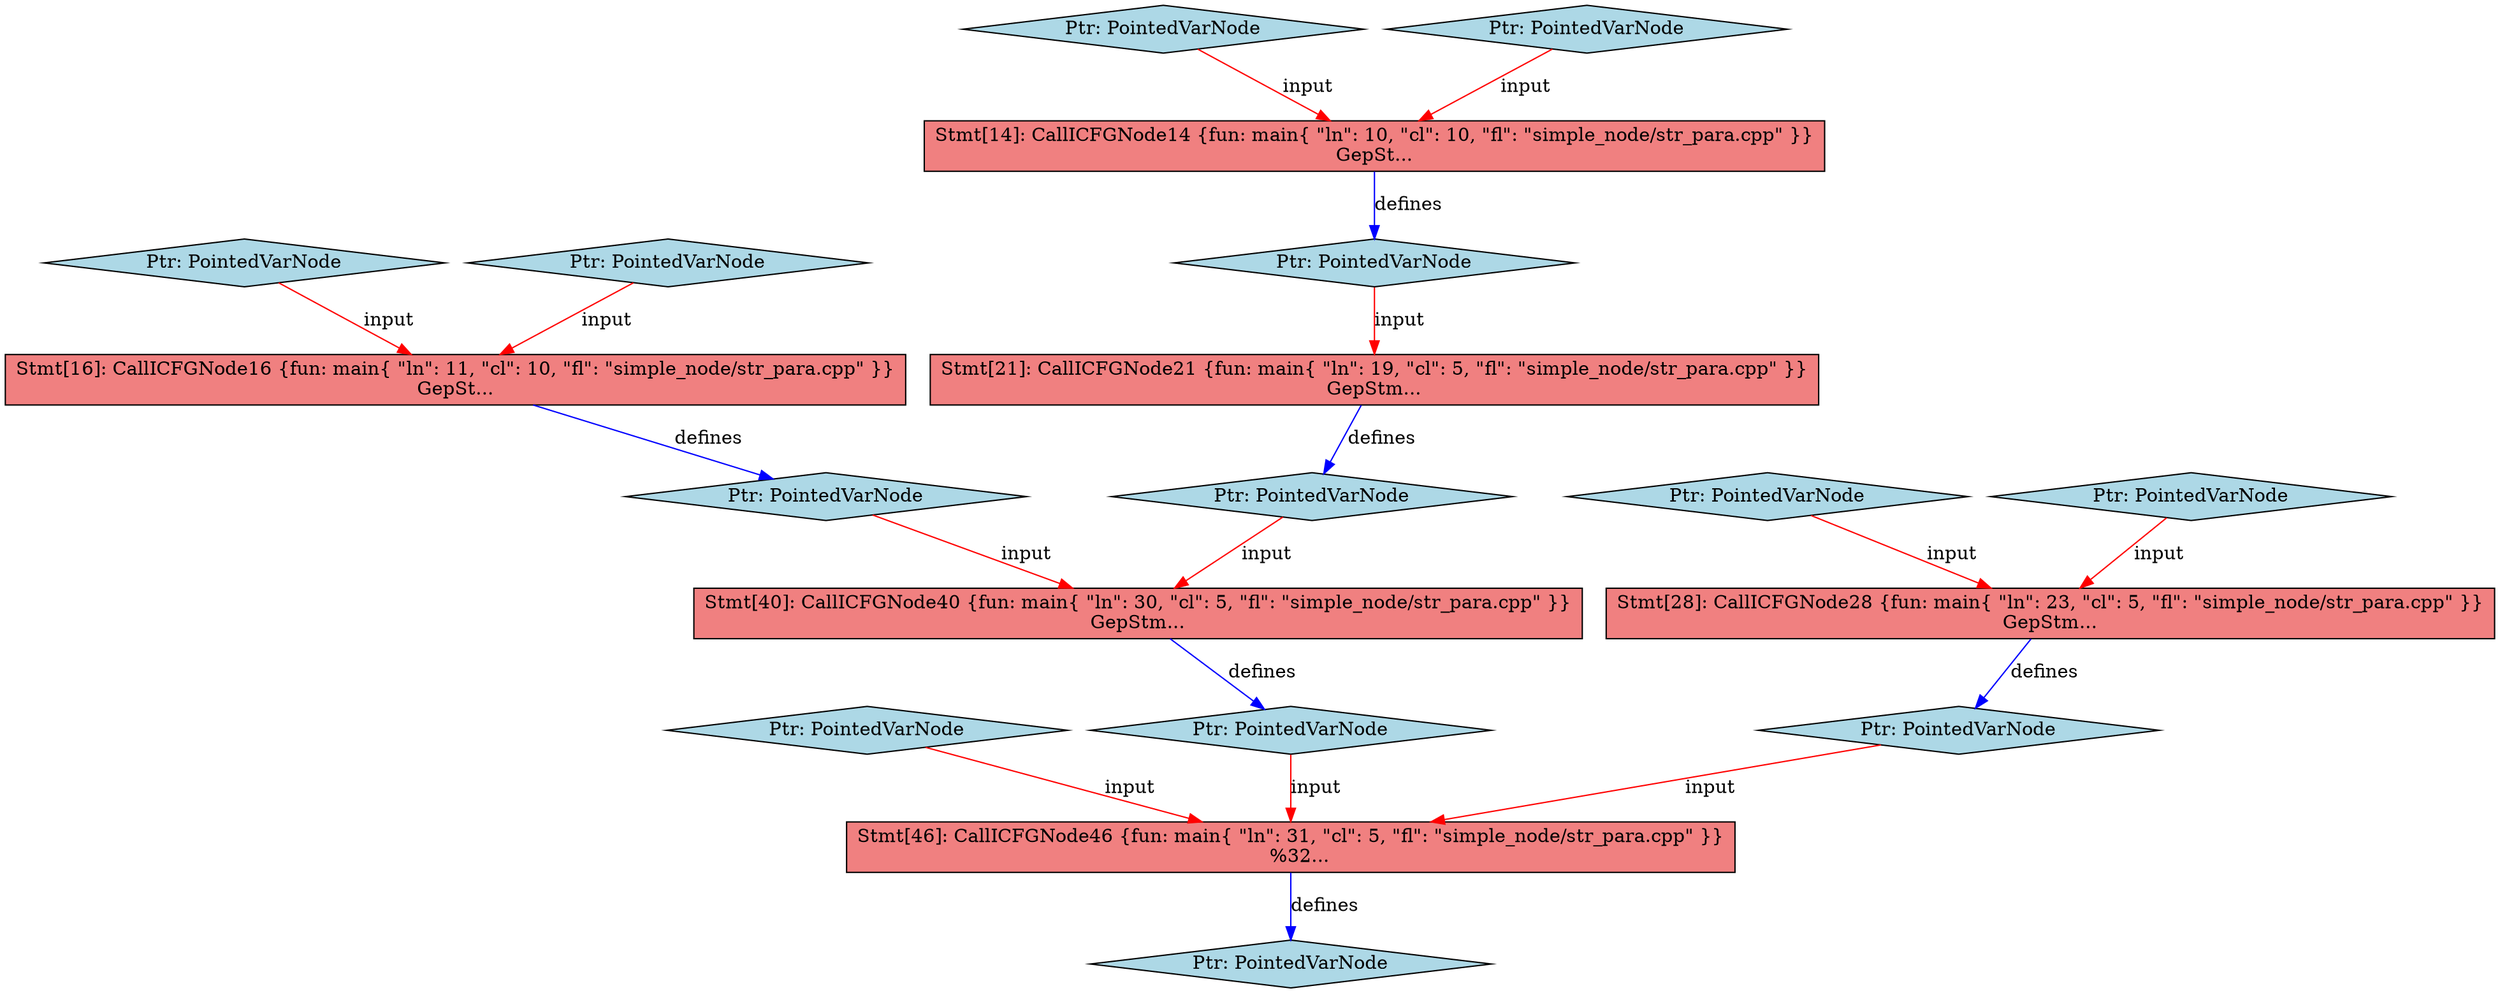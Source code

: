 digraph VarsBuildingTree {
  rankdir=TB;
  node [shape=box, style=filled];
  edge [color=black];

  var_94113641944784 [label="Ptr: PointedVarNode", fillcolor=lightblue, shape=diamond];
  stmt_94113641931760 [label="Stmt[46]: CallICFGNode46 {fun: main{ \"ln\": 31, \"cl\": 5, \"fl\": \"simple_node/str_para.cpp\" }}\n   %32...", fillcolor=lightcoral, shape=box];
  var_94113641957088 [label="Ptr: PointedVarNode", fillcolor=lightblue, shape=diamond];
  var_94113641957088 -> stmt_94113641931760 [color=red, label="input"];
  var_94113641957152 [label="Ptr: PointedVarNode", fillcolor=lightblue, shape=diamond];
  stmt_94113641931712 [label="Stmt[40]: CallICFGNode40 {fun: main{ \"ln\": 30, \"cl\": 5, \"fl\": \"simple_node/str_para.cpp\" }}\nGepStm...", fillcolor=lightcoral, shape=box];
  var_94113641957280 [label="Ptr: PointedVarNode", fillcolor=lightblue, shape=diamond];
  stmt_94113641948704 [label="Stmt[16]: CallICFGNode16 {fun: main{ \"ln\": 11, \"cl\": 10, \"fl\": \"simple_node/str_para.cpp\" }}\nGepSt...", fillcolor=lightcoral, shape=box];
  var_94113641947760 [label="Ptr: PointedVarNode", fillcolor=lightblue, shape=diamond];
  var_94113641947760 -> stmt_94113641948704 [color=red, label="input"];
  var_94113641949136 [label="Ptr: PointedVarNode", fillcolor=lightblue, shape=diamond];
  var_94113641949136 -> stmt_94113641948704 [color=red, label="input"];
  stmt_94113641948704 -> var_94113641957280 [color=blue, label="defines"];
  var_94113641957280 -> stmt_94113641931712 [color=red, label="input"];
  var_94113641940352 [label="Ptr: PointedVarNode", fillcolor=lightblue, shape=diamond];
  stmt_94113641939120 [label="Stmt[21]: CallICFGNode21 {fun: main{ \"ln\": 19, \"cl\": 5, \"fl\": \"simple_node/str_para.cpp\" }}\nGepStm...", fillcolor=lightcoral, shape=box];
  var_94113641941552 [label="Ptr: PointedVarNode", fillcolor=lightblue, shape=diamond];
  stmt_94113641948912 [label="Stmt[14]: CallICFGNode14 {fun: main{ \"ln\": 10, \"cl\": 10, \"fl\": \"simple_node/str_para.cpp\" }}\nGepSt...", fillcolor=lightcoral, shape=box];
  var_94113641948848 [label="Ptr: PointedVarNode", fillcolor=lightblue, shape=diamond];
  var_94113641948848 -> stmt_94113641948912 [color=red, label="input"];
  var_94113641940448 [label="Ptr: PointedVarNode", fillcolor=lightblue, shape=diamond];
  var_94113641940448 -> stmt_94113641948912 [color=red, label="input"];
  stmt_94113641948912 -> var_94113641941552 [color=blue, label="defines"];
  var_94113641941552 -> stmt_94113641939120 [color=red, label="input"];
  stmt_94113641939120 -> var_94113641940352 [color=blue, label="defines"];
  var_94113641940352 -> stmt_94113641931712 [color=red, label="input"];
  stmt_94113641931712 -> var_94113641957152 [color=blue, label="defines"];
  var_94113641957152 -> stmt_94113641931760 [color=red, label="input"];
  var_94113641957216 [label="Ptr: PointedVarNode", fillcolor=lightblue, shape=diamond];
  stmt_94113641938432 [label="Stmt[28]: CallICFGNode28 {fun: main{ \"ln\": 23, \"cl\": 5, \"fl\": \"simple_node/str_para.cpp\" }}\nGepStm...", fillcolor=lightcoral, shape=box];
  var_94113641948640 [label="Ptr: PointedVarNode", fillcolor=lightblue, shape=diamond];
  var_94113641948640 -> stmt_94113641938432 [color=red, label="input"];
  var_94113641940096 [label="Ptr: PointedVarNode", fillcolor=lightblue, shape=diamond];
  var_94113641940096 -> stmt_94113641938432 [color=red, label="input"];
  stmt_94113641938432 -> var_94113641957216 [color=blue, label="defines"];
  var_94113641957216 -> stmt_94113641931760 [color=red, label="input"];
  stmt_94113641931760 -> var_94113641944784 [color=blue, label="defines"];
}
